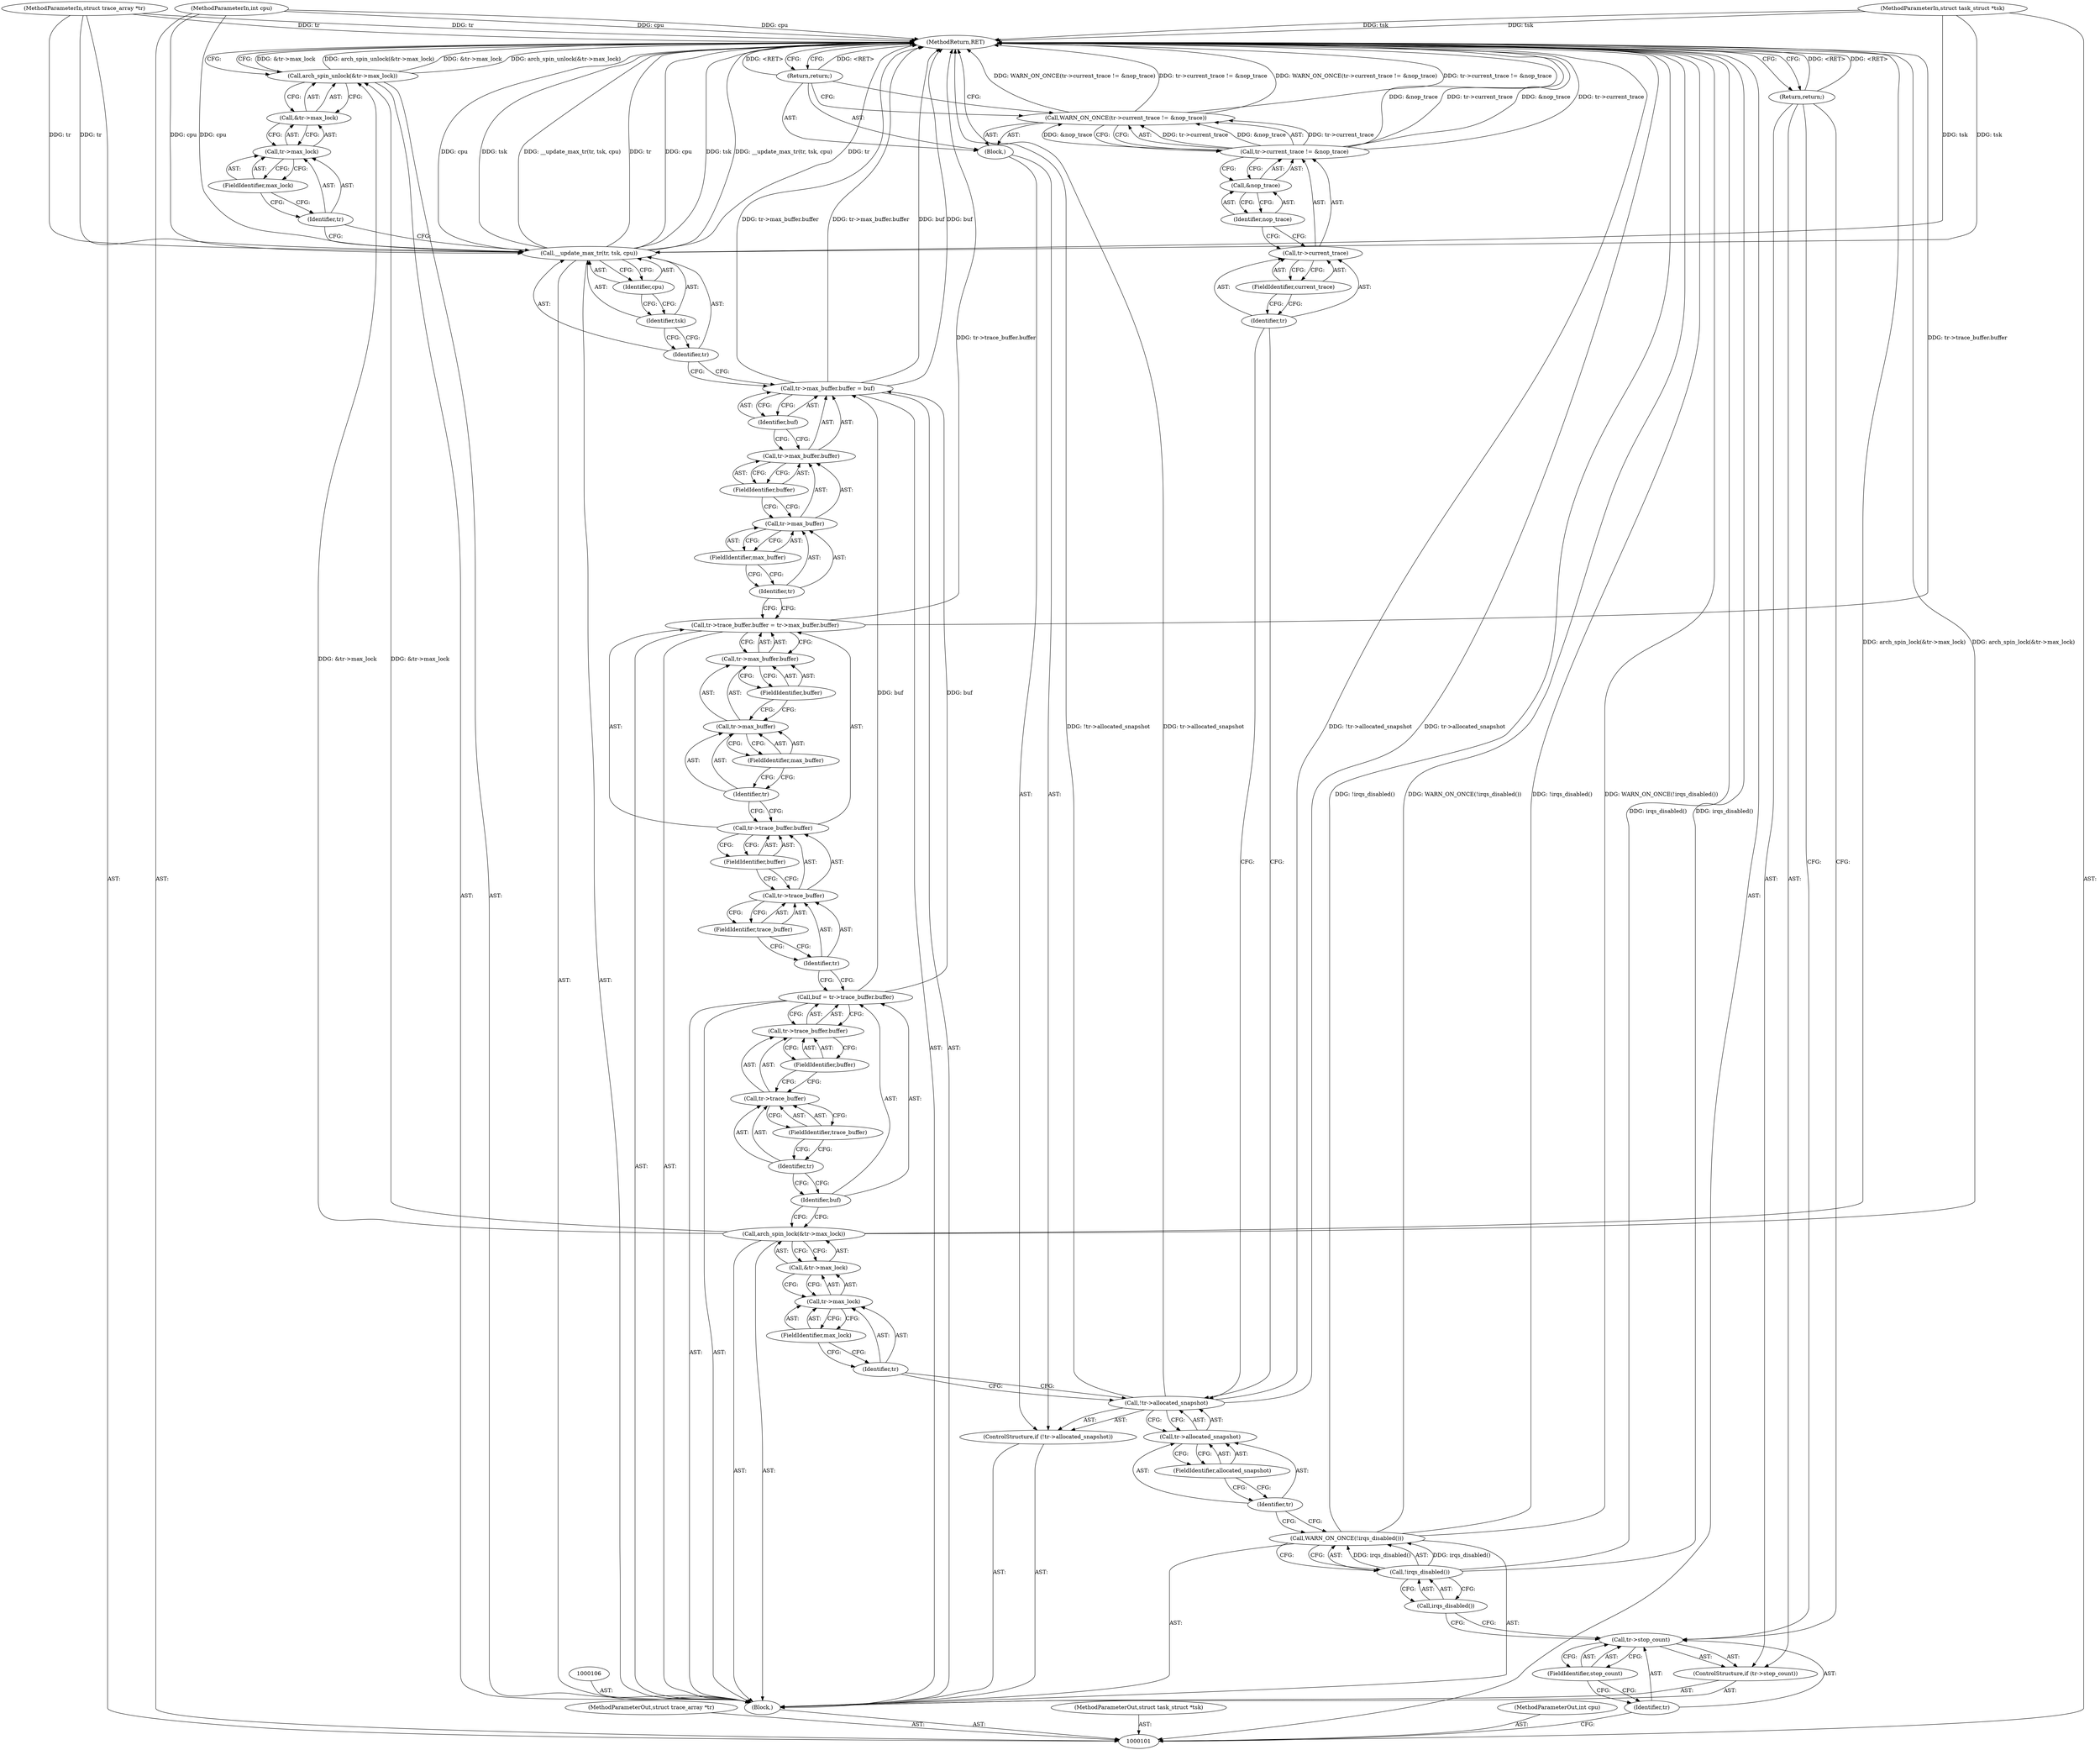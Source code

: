digraph "1_linux_81f9c4e4177d31ced6f52a89bb70e93bfb77ca03_0" {
"1000168" [label="(MethodReturn,RET)"];
"1000102" [label="(MethodParameterIn,struct trace_array *tr)"];
"1000225" [label="(MethodParameterOut,struct trace_array *tr)"];
"1000103" [label="(MethodParameterIn,struct task_struct *tsk)"];
"1000226" [label="(MethodParameterOut,struct task_struct *tsk)"];
"1000104" [label="(MethodParameterIn,int cpu)"];
"1000227" [label="(MethodParameterOut,int cpu)"];
"1000122" [label="(Call,tr->current_trace != &nop_trace)"];
"1000123" [label="(Call,tr->current_trace)"];
"1000124" [label="(Identifier,tr)"];
"1000125" [label="(FieldIdentifier,current_trace)"];
"1000121" [label="(Call,WARN_ON_ONCE(tr->current_trace != &nop_trace))"];
"1000126" [label="(Call,&nop_trace)"];
"1000127" [label="(Identifier,nop_trace)"];
"1000128" [label="(Return,return;)"];
"1000130" [label="(Call,&tr->max_lock)"];
"1000131" [label="(Call,tr->max_lock)"];
"1000132" [label="(Identifier,tr)"];
"1000129" [label="(Call,arch_spin_lock(&tr->max_lock))"];
"1000133" [label="(FieldIdentifier,max_lock)"];
"1000134" [label="(Call,buf = tr->trace_buffer.buffer)"];
"1000135" [label="(Identifier,buf)"];
"1000139" [label="(FieldIdentifier,trace_buffer)"];
"1000140" [label="(FieldIdentifier,buffer)"];
"1000136" [label="(Call,tr->trace_buffer.buffer)"];
"1000137" [label="(Call,tr->trace_buffer)"];
"1000138" [label="(Identifier,tr)"];
"1000141" [label="(Call,tr->trace_buffer.buffer = tr->max_buffer.buffer)"];
"1000142" [label="(Call,tr->trace_buffer.buffer)"];
"1000143" [label="(Call,tr->trace_buffer)"];
"1000144" [label="(Identifier,tr)"];
"1000146" [label="(FieldIdentifier,buffer)"];
"1000147" [label="(Call,tr->max_buffer.buffer)"];
"1000148" [label="(Call,tr->max_buffer)"];
"1000149" [label="(Identifier,tr)"];
"1000150" [label="(FieldIdentifier,max_buffer)"];
"1000151" [label="(FieldIdentifier,buffer)"];
"1000145" [label="(FieldIdentifier,trace_buffer)"];
"1000152" [label="(Call,tr->max_buffer.buffer = buf)"];
"1000153" [label="(Call,tr->max_buffer.buffer)"];
"1000154" [label="(Call,tr->max_buffer)"];
"1000155" [label="(Identifier,tr)"];
"1000157" [label="(FieldIdentifier,buffer)"];
"1000158" [label="(Identifier,buf)"];
"1000156" [label="(FieldIdentifier,max_buffer)"];
"1000105" [label="(Block,)"];
"1000160" [label="(Identifier,tr)"];
"1000159" [label="(Call,__update_max_tr(tr, tsk, cpu))"];
"1000161" [label="(Identifier,tsk)"];
"1000162" [label="(Identifier,cpu)"];
"1000164" [label="(Call,&tr->max_lock)"];
"1000163" [label="(Call,arch_spin_unlock(&tr->max_lock))"];
"1000165" [label="(Call,tr->max_lock)"];
"1000166" [label="(Identifier,tr)"];
"1000167" [label="(FieldIdentifier,max_lock)"];
"1000110" [label="(FieldIdentifier,stop_count)"];
"1000107" [label="(ControlStructure,if (tr->stop_count))"];
"1000108" [label="(Call,tr->stop_count)"];
"1000109" [label="(Identifier,tr)"];
"1000111" [label="(Return,return;)"];
"1000112" [label="(Call,WARN_ON_ONCE(!irqs_disabled()))"];
"1000113" [label="(Call,!irqs_disabled())"];
"1000114" [label="(Call,irqs_disabled())"];
"1000115" [label="(ControlStructure,if (!tr->allocated_snapshot))"];
"1000119" [label="(FieldIdentifier,allocated_snapshot)"];
"1000120" [label="(Block,)"];
"1000116" [label="(Call,!tr->allocated_snapshot)"];
"1000117" [label="(Call,tr->allocated_snapshot)"];
"1000118" [label="(Identifier,tr)"];
"1000168" -> "1000101"  [label="AST: "];
"1000168" -> "1000111"  [label="CFG: "];
"1000168" -> "1000128"  [label="CFG: "];
"1000168" -> "1000163"  [label="CFG: "];
"1000141" -> "1000168"  [label="DDG: tr->trace_buffer.buffer"];
"1000104" -> "1000168"  [label="DDG: cpu"];
"1000121" -> "1000168"  [label="DDG: WARN_ON_ONCE(tr->current_trace != &nop_trace)"];
"1000121" -> "1000168"  [label="DDG: tr->current_trace != &nop_trace"];
"1000152" -> "1000168"  [label="DDG: tr->max_buffer.buffer"];
"1000152" -> "1000168"  [label="DDG: buf"];
"1000112" -> "1000168"  [label="DDG: !irqs_disabled()"];
"1000112" -> "1000168"  [label="DDG: WARN_ON_ONCE(!irqs_disabled())"];
"1000159" -> "1000168"  [label="DDG: __update_max_tr(tr, tsk, cpu)"];
"1000159" -> "1000168"  [label="DDG: tr"];
"1000159" -> "1000168"  [label="DDG: cpu"];
"1000159" -> "1000168"  [label="DDG: tsk"];
"1000116" -> "1000168"  [label="DDG: tr->allocated_snapshot"];
"1000116" -> "1000168"  [label="DDG: !tr->allocated_snapshot"];
"1000163" -> "1000168"  [label="DDG: &tr->max_lock"];
"1000163" -> "1000168"  [label="DDG: arch_spin_unlock(&tr->max_lock)"];
"1000122" -> "1000168"  [label="DDG: &nop_trace"];
"1000122" -> "1000168"  [label="DDG: tr->current_trace"];
"1000113" -> "1000168"  [label="DDG: irqs_disabled()"];
"1000129" -> "1000168"  [label="DDG: arch_spin_lock(&tr->max_lock)"];
"1000103" -> "1000168"  [label="DDG: tsk"];
"1000102" -> "1000168"  [label="DDG: tr"];
"1000111" -> "1000168"  [label="DDG: <RET>"];
"1000128" -> "1000168"  [label="DDG: <RET>"];
"1000102" -> "1000101"  [label="AST: "];
"1000102" -> "1000168"  [label="DDG: tr"];
"1000102" -> "1000159"  [label="DDG: tr"];
"1000225" -> "1000101"  [label="AST: "];
"1000103" -> "1000101"  [label="AST: "];
"1000103" -> "1000168"  [label="DDG: tsk"];
"1000103" -> "1000159"  [label="DDG: tsk"];
"1000226" -> "1000101"  [label="AST: "];
"1000104" -> "1000101"  [label="AST: "];
"1000104" -> "1000168"  [label="DDG: cpu"];
"1000104" -> "1000159"  [label="DDG: cpu"];
"1000227" -> "1000101"  [label="AST: "];
"1000122" -> "1000121"  [label="AST: "];
"1000122" -> "1000126"  [label="CFG: "];
"1000123" -> "1000122"  [label="AST: "];
"1000126" -> "1000122"  [label="AST: "];
"1000121" -> "1000122"  [label="CFG: "];
"1000122" -> "1000168"  [label="DDG: &nop_trace"];
"1000122" -> "1000168"  [label="DDG: tr->current_trace"];
"1000122" -> "1000121"  [label="DDG: tr->current_trace"];
"1000122" -> "1000121"  [label="DDG: &nop_trace"];
"1000123" -> "1000122"  [label="AST: "];
"1000123" -> "1000125"  [label="CFG: "];
"1000124" -> "1000123"  [label="AST: "];
"1000125" -> "1000123"  [label="AST: "];
"1000127" -> "1000123"  [label="CFG: "];
"1000124" -> "1000123"  [label="AST: "];
"1000124" -> "1000116"  [label="CFG: "];
"1000125" -> "1000124"  [label="CFG: "];
"1000125" -> "1000123"  [label="AST: "];
"1000125" -> "1000124"  [label="CFG: "];
"1000123" -> "1000125"  [label="CFG: "];
"1000121" -> "1000120"  [label="AST: "];
"1000121" -> "1000122"  [label="CFG: "];
"1000122" -> "1000121"  [label="AST: "];
"1000128" -> "1000121"  [label="CFG: "];
"1000121" -> "1000168"  [label="DDG: WARN_ON_ONCE(tr->current_trace != &nop_trace)"];
"1000121" -> "1000168"  [label="DDG: tr->current_trace != &nop_trace"];
"1000122" -> "1000121"  [label="DDG: tr->current_trace"];
"1000122" -> "1000121"  [label="DDG: &nop_trace"];
"1000126" -> "1000122"  [label="AST: "];
"1000126" -> "1000127"  [label="CFG: "];
"1000127" -> "1000126"  [label="AST: "];
"1000122" -> "1000126"  [label="CFG: "];
"1000127" -> "1000126"  [label="AST: "];
"1000127" -> "1000123"  [label="CFG: "];
"1000126" -> "1000127"  [label="CFG: "];
"1000128" -> "1000120"  [label="AST: "];
"1000128" -> "1000121"  [label="CFG: "];
"1000168" -> "1000128"  [label="CFG: "];
"1000128" -> "1000168"  [label="DDG: <RET>"];
"1000130" -> "1000129"  [label="AST: "];
"1000130" -> "1000131"  [label="CFG: "];
"1000131" -> "1000130"  [label="AST: "];
"1000129" -> "1000130"  [label="CFG: "];
"1000131" -> "1000130"  [label="AST: "];
"1000131" -> "1000133"  [label="CFG: "];
"1000132" -> "1000131"  [label="AST: "];
"1000133" -> "1000131"  [label="AST: "];
"1000130" -> "1000131"  [label="CFG: "];
"1000132" -> "1000131"  [label="AST: "];
"1000132" -> "1000116"  [label="CFG: "];
"1000133" -> "1000132"  [label="CFG: "];
"1000129" -> "1000105"  [label="AST: "];
"1000129" -> "1000130"  [label="CFG: "];
"1000130" -> "1000129"  [label="AST: "];
"1000135" -> "1000129"  [label="CFG: "];
"1000129" -> "1000168"  [label="DDG: arch_spin_lock(&tr->max_lock)"];
"1000129" -> "1000163"  [label="DDG: &tr->max_lock"];
"1000133" -> "1000131"  [label="AST: "];
"1000133" -> "1000132"  [label="CFG: "];
"1000131" -> "1000133"  [label="CFG: "];
"1000134" -> "1000105"  [label="AST: "];
"1000134" -> "1000136"  [label="CFG: "];
"1000135" -> "1000134"  [label="AST: "];
"1000136" -> "1000134"  [label="AST: "];
"1000144" -> "1000134"  [label="CFG: "];
"1000134" -> "1000152"  [label="DDG: buf"];
"1000135" -> "1000134"  [label="AST: "];
"1000135" -> "1000129"  [label="CFG: "];
"1000138" -> "1000135"  [label="CFG: "];
"1000139" -> "1000137"  [label="AST: "];
"1000139" -> "1000138"  [label="CFG: "];
"1000137" -> "1000139"  [label="CFG: "];
"1000140" -> "1000136"  [label="AST: "];
"1000140" -> "1000137"  [label="CFG: "];
"1000136" -> "1000140"  [label="CFG: "];
"1000136" -> "1000134"  [label="AST: "];
"1000136" -> "1000140"  [label="CFG: "];
"1000137" -> "1000136"  [label="AST: "];
"1000140" -> "1000136"  [label="AST: "];
"1000134" -> "1000136"  [label="CFG: "];
"1000137" -> "1000136"  [label="AST: "];
"1000137" -> "1000139"  [label="CFG: "];
"1000138" -> "1000137"  [label="AST: "];
"1000139" -> "1000137"  [label="AST: "];
"1000140" -> "1000137"  [label="CFG: "];
"1000138" -> "1000137"  [label="AST: "];
"1000138" -> "1000135"  [label="CFG: "];
"1000139" -> "1000138"  [label="CFG: "];
"1000141" -> "1000105"  [label="AST: "];
"1000141" -> "1000147"  [label="CFG: "];
"1000142" -> "1000141"  [label="AST: "];
"1000147" -> "1000141"  [label="AST: "];
"1000155" -> "1000141"  [label="CFG: "];
"1000141" -> "1000168"  [label="DDG: tr->trace_buffer.buffer"];
"1000142" -> "1000141"  [label="AST: "];
"1000142" -> "1000146"  [label="CFG: "];
"1000143" -> "1000142"  [label="AST: "];
"1000146" -> "1000142"  [label="AST: "];
"1000149" -> "1000142"  [label="CFG: "];
"1000143" -> "1000142"  [label="AST: "];
"1000143" -> "1000145"  [label="CFG: "];
"1000144" -> "1000143"  [label="AST: "];
"1000145" -> "1000143"  [label="AST: "];
"1000146" -> "1000143"  [label="CFG: "];
"1000144" -> "1000143"  [label="AST: "];
"1000144" -> "1000134"  [label="CFG: "];
"1000145" -> "1000144"  [label="CFG: "];
"1000146" -> "1000142"  [label="AST: "];
"1000146" -> "1000143"  [label="CFG: "];
"1000142" -> "1000146"  [label="CFG: "];
"1000147" -> "1000141"  [label="AST: "];
"1000147" -> "1000151"  [label="CFG: "];
"1000148" -> "1000147"  [label="AST: "];
"1000151" -> "1000147"  [label="AST: "];
"1000141" -> "1000147"  [label="CFG: "];
"1000148" -> "1000147"  [label="AST: "];
"1000148" -> "1000150"  [label="CFG: "];
"1000149" -> "1000148"  [label="AST: "];
"1000150" -> "1000148"  [label="AST: "];
"1000151" -> "1000148"  [label="CFG: "];
"1000149" -> "1000148"  [label="AST: "];
"1000149" -> "1000142"  [label="CFG: "];
"1000150" -> "1000149"  [label="CFG: "];
"1000150" -> "1000148"  [label="AST: "];
"1000150" -> "1000149"  [label="CFG: "];
"1000148" -> "1000150"  [label="CFG: "];
"1000151" -> "1000147"  [label="AST: "];
"1000151" -> "1000148"  [label="CFG: "];
"1000147" -> "1000151"  [label="CFG: "];
"1000145" -> "1000143"  [label="AST: "];
"1000145" -> "1000144"  [label="CFG: "];
"1000143" -> "1000145"  [label="CFG: "];
"1000152" -> "1000105"  [label="AST: "];
"1000152" -> "1000158"  [label="CFG: "];
"1000153" -> "1000152"  [label="AST: "];
"1000158" -> "1000152"  [label="AST: "];
"1000160" -> "1000152"  [label="CFG: "];
"1000152" -> "1000168"  [label="DDG: tr->max_buffer.buffer"];
"1000152" -> "1000168"  [label="DDG: buf"];
"1000134" -> "1000152"  [label="DDG: buf"];
"1000153" -> "1000152"  [label="AST: "];
"1000153" -> "1000157"  [label="CFG: "];
"1000154" -> "1000153"  [label="AST: "];
"1000157" -> "1000153"  [label="AST: "];
"1000158" -> "1000153"  [label="CFG: "];
"1000154" -> "1000153"  [label="AST: "];
"1000154" -> "1000156"  [label="CFG: "];
"1000155" -> "1000154"  [label="AST: "];
"1000156" -> "1000154"  [label="AST: "];
"1000157" -> "1000154"  [label="CFG: "];
"1000155" -> "1000154"  [label="AST: "];
"1000155" -> "1000141"  [label="CFG: "];
"1000156" -> "1000155"  [label="CFG: "];
"1000157" -> "1000153"  [label="AST: "];
"1000157" -> "1000154"  [label="CFG: "];
"1000153" -> "1000157"  [label="CFG: "];
"1000158" -> "1000152"  [label="AST: "];
"1000158" -> "1000153"  [label="CFG: "];
"1000152" -> "1000158"  [label="CFG: "];
"1000156" -> "1000154"  [label="AST: "];
"1000156" -> "1000155"  [label="CFG: "];
"1000154" -> "1000156"  [label="CFG: "];
"1000105" -> "1000101"  [label="AST: "];
"1000106" -> "1000105"  [label="AST: "];
"1000107" -> "1000105"  [label="AST: "];
"1000112" -> "1000105"  [label="AST: "];
"1000115" -> "1000105"  [label="AST: "];
"1000129" -> "1000105"  [label="AST: "];
"1000134" -> "1000105"  [label="AST: "];
"1000141" -> "1000105"  [label="AST: "];
"1000152" -> "1000105"  [label="AST: "];
"1000159" -> "1000105"  [label="AST: "];
"1000163" -> "1000105"  [label="AST: "];
"1000160" -> "1000159"  [label="AST: "];
"1000160" -> "1000152"  [label="CFG: "];
"1000161" -> "1000160"  [label="CFG: "];
"1000159" -> "1000105"  [label="AST: "];
"1000159" -> "1000162"  [label="CFG: "];
"1000160" -> "1000159"  [label="AST: "];
"1000161" -> "1000159"  [label="AST: "];
"1000162" -> "1000159"  [label="AST: "];
"1000166" -> "1000159"  [label="CFG: "];
"1000159" -> "1000168"  [label="DDG: __update_max_tr(tr, tsk, cpu)"];
"1000159" -> "1000168"  [label="DDG: tr"];
"1000159" -> "1000168"  [label="DDG: cpu"];
"1000159" -> "1000168"  [label="DDG: tsk"];
"1000102" -> "1000159"  [label="DDG: tr"];
"1000103" -> "1000159"  [label="DDG: tsk"];
"1000104" -> "1000159"  [label="DDG: cpu"];
"1000161" -> "1000159"  [label="AST: "];
"1000161" -> "1000160"  [label="CFG: "];
"1000162" -> "1000161"  [label="CFG: "];
"1000162" -> "1000159"  [label="AST: "];
"1000162" -> "1000161"  [label="CFG: "];
"1000159" -> "1000162"  [label="CFG: "];
"1000164" -> "1000163"  [label="AST: "];
"1000164" -> "1000165"  [label="CFG: "];
"1000165" -> "1000164"  [label="AST: "];
"1000163" -> "1000164"  [label="CFG: "];
"1000163" -> "1000105"  [label="AST: "];
"1000163" -> "1000164"  [label="CFG: "];
"1000164" -> "1000163"  [label="AST: "];
"1000168" -> "1000163"  [label="CFG: "];
"1000163" -> "1000168"  [label="DDG: &tr->max_lock"];
"1000163" -> "1000168"  [label="DDG: arch_spin_unlock(&tr->max_lock)"];
"1000129" -> "1000163"  [label="DDG: &tr->max_lock"];
"1000165" -> "1000164"  [label="AST: "];
"1000165" -> "1000167"  [label="CFG: "];
"1000166" -> "1000165"  [label="AST: "];
"1000167" -> "1000165"  [label="AST: "];
"1000164" -> "1000165"  [label="CFG: "];
"1000166" -> "1000165"  [label="AST: "];
"1000166" -> "1000159"  [label="CFG: "];
"1000167" -> "1000166"  [label="CFG: "];
"1000167" -> "1000165"  [label="AST: "];
"1000167" -> "1000166"  [label="CFG: "];
"1000165" -> "1000167"  [label="CFG: "];
"1000110" -> "1000108"  [label="AST: "];
"1000110" -> "1000109"  [label="CFG: "];
"1000108" -> "1000110"  [label="CFG: "];
"1000107" -> "1000105"  [label="AST: "];
"1000108" -> "1000107"  [label="AST: "];
"1000111" -> "1000107"  [label="AST: "];
"1000108" -> "1000107"  [label="AST: "];
"1000108" -> "1000110"  [label="CFG: "];
"1000109" -> "1000108"  [label="AST: "];
"1000110" -> "1000108"  [label="AST: "];
"1000111" -> "1000108"  [label="CFG: "];
"1000114" -> "1000108"  [label="CFG: "];
"1000109" -> "1000108"  [label="AST: "];
"1000109" -> "1000101"  [label="CFG: "];
"1000110" -> "1000109"  [label="CFG: "];
"1000111" -> "1000107"  [label="AST: "];
"1000111" -> "1000108"  [label="CFG: "];
"1000168" -> "1000111"  [label="CFG: "];
"1000111" -> "1000168"  [label="DDG: <RET>"];
"1000112" -> "1000105"  [label="AST: "];
"1000112" -> "1000113"  [label="CFG: "];
"1000113" -> "1000112"  [label="AST: "];
"1000118" -> "1000112"  [label="CFG: "];
"1000112" -> "1000168"  [label="DDG: !irqs_disabled()"];
"1000112" -> "1000168"  [label="DDG: WARN_ON_ONCE(!irqs_disabled())"];
"1000113" -> "1000112"  [label="DDG: irqs_disabled()"];
"1000113" -> "1000112"  [label="AST: "];
"1000113" -> "1000114"  [label="CFG: "];
"1000114" -> "1000113"  [label="AST: "];
"1000112" -> "1000113"  [label="CFG: "];
"1000113" -> "1000168"  [label="DDG: irqs_disabled()"];
"1000113" -> "1000112"  [label="DDG: irqs_disabled()"];
"1000114" -> "1000113"  [label="AST: "];
"1000114" -> "1000108"  [label="CFG: "];
"1000113" -> "1000114"  [label="CFG: "];
"1000115" -> "1000105"  [label="AST: "];
"1000116" -> "1000115"  [label="AST: "];
"1000120" -> "1000115"  [label="AST: "];
"1000119" -> "1000117"  [label="AST: "];
"1000119" -> "1000118"  [label="CFG: "];
"1000117" -> "1000119"  [label="CFG: "];
"1000120" -> "1000115"  [label="AST: "];
"1000121" -> "1000120"  [label="AST: "];
"1000128" -> "1000120"  [label="AST: "];
"1000116" -> "1000115"  [label="AST: "];
"1000116" -> "1000117"  [label="CFG: "];
"1000117" -> "1000116"  [label="AST: "];
"1000124" -> "1000116"  [label="CFG: "];
"1000132" -> "1000116"  [label="CFG: "];
"1000116" -> "1000168"  [label="DDG: tr->allocated_snapshot"];
"1000116" -> "1000168"  [label="DDG: !tr->allocated_snapshot"];
"1000117" -> "1000116"  [label="AST: "];
"1000117" -> "1000119"  [label="CFG: "];
"1000118" -> "1000117"  [label="AST: "];
"1000119" -> "1000117"  [label="AST: "];
"1000116" -> "1000117"  [label="CFG: "];
"1000118" -> "1000117"  [label="AST: "];
"1000118" -> "1000112"  [label="CFG: "];
"1000119" -> "1000118"  [label="CFG: "];
}
